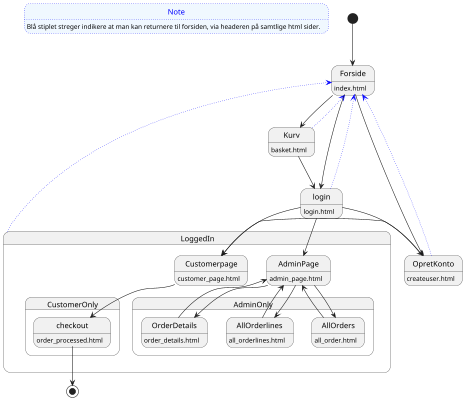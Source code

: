 @startuml
'https://plantuml.com/state-diagram

scale 400 width
scale 400 height

state Note #aliceblue;line:blue;line.dotted;text:blue   : Blå stiplet streger indikere at man kan returnere til forsiden, via headeren på samtlige html sider.


[*] --> Forside
Forside --> Kurv
Forside --> login
Forside -->OpretKonto
Kurv --> login
Kurv -[dotted,#blue]-> Forside
login -[dotted,#blue]->Forside
OpretKonto -[dotted,#blue]->Forside

Kurv: basket.html
Forside: index.html
OpretKonto : createuser.html
login: login.html



login --> OpretKonto


state LoggedIn{
LoggedIn -[dotted,#blue]-> Forside
login --> AdminPage
login --> Customerpage
OpretKonto --> Customerpage

AdminPage : admin_page.html
Customerpage: customer_page.html



state AdminOnly{
AdminPage --> AllOrders
AdminPage --> AllOrderlines
AdminPage --> OrderDetails
AllOrders --> AdminPage
AllOrderlines-->AdminPage
OrderDetails -->AdminPage


AllOrders: all_order.html
AllOrderlines: all_orderlines.html
OrderDetails: order_details.html


}
state CustomerOnly{
Customerpage --> checkout
checkout:order_processed.html
}

}
checkout -->[*]




@enduml